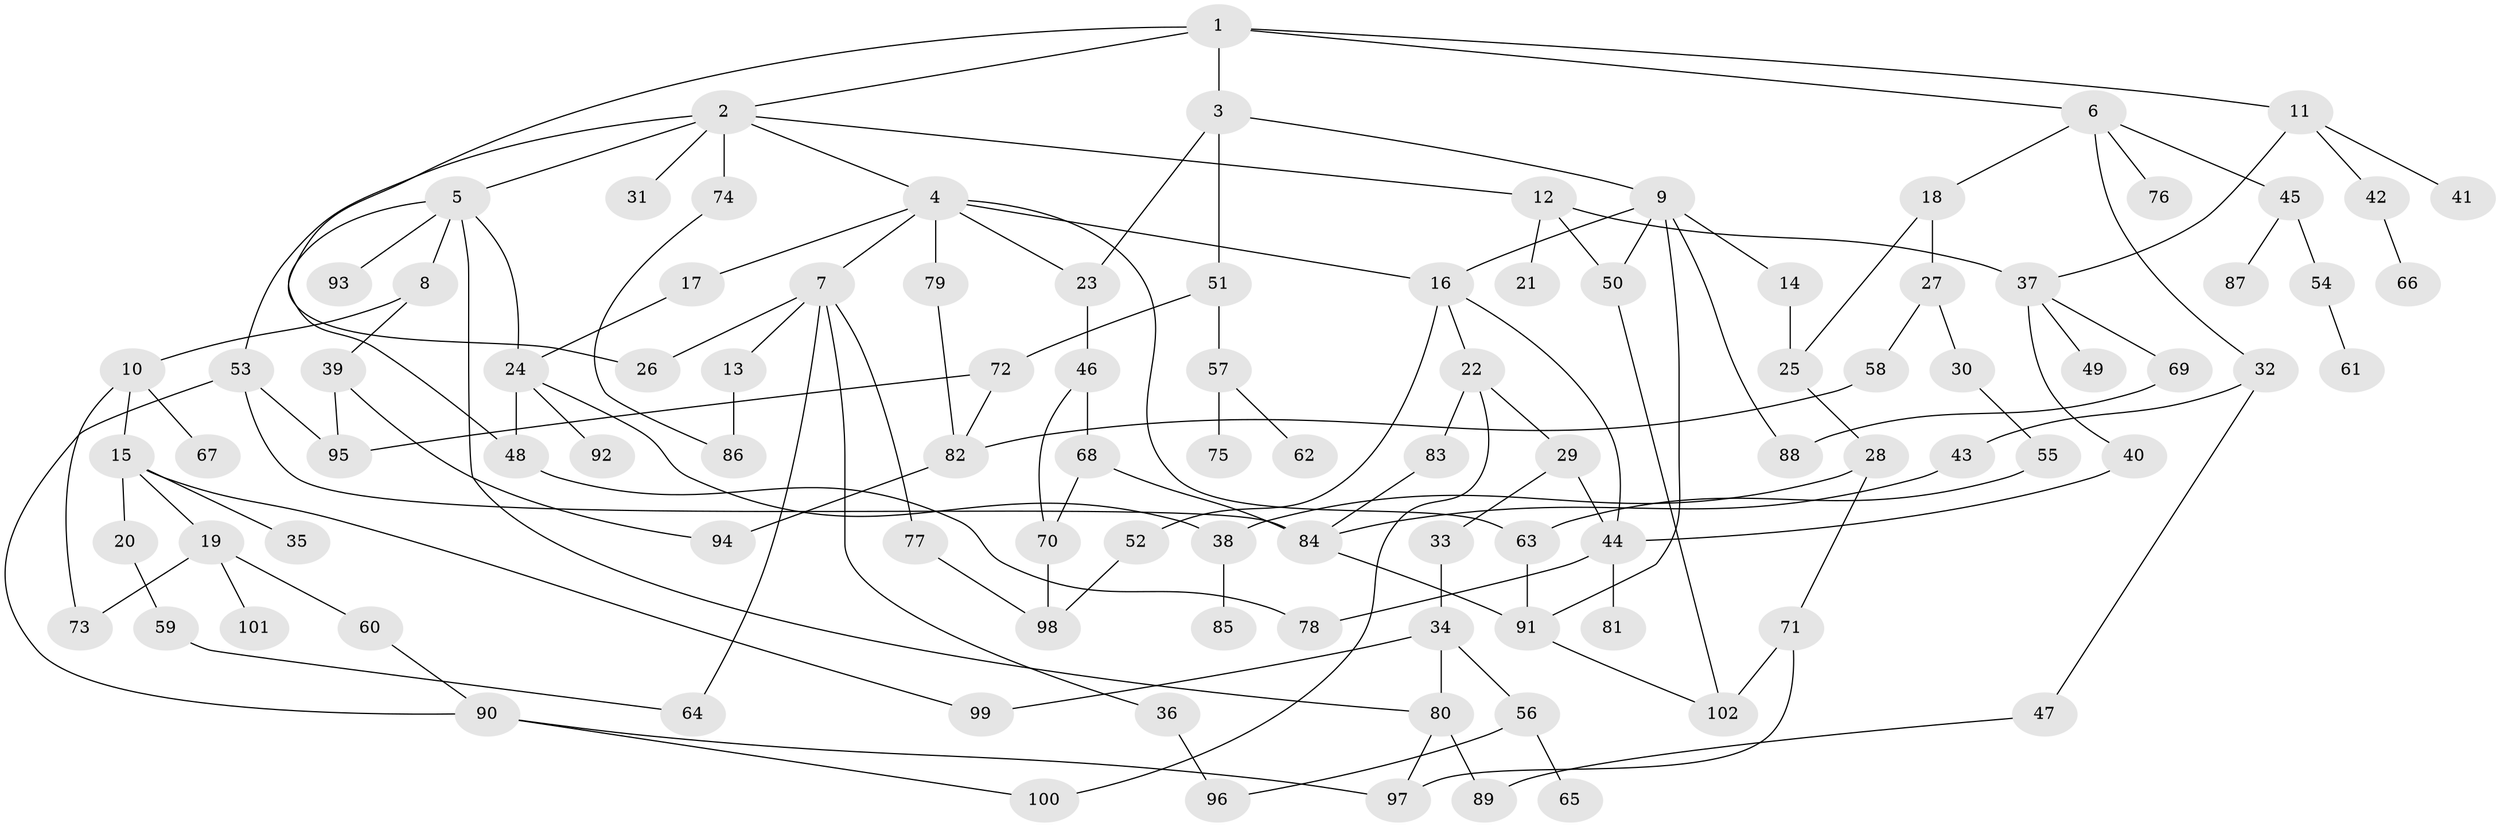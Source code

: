 // Generated by graph-tools (version 1.1) at 2025/34/03/09/25 02:34:25]
// undirected, 102 vertices, 141 edges
graph export_dot {
graph [start="1"]
  node [color=gray90,style=filled];
  1;
  2;
  3;
  4;
  5;
  6;
  7;
  8;
  9;
  10;
  11;
  12;
  13;
  14;
  15;
  16;
  17;
  18;
  19;
  20;
  21;
  22;
  23;
  24;
  25;
  26;
  27;
  28;
  29;
  30;
  31;
  32;
  33;
  34;
  35;
  36;
  37;
  38;
  39;
  40;
  41;
  42;
  43;
  44;
  45;
  46;
  47;
  48;
  49;
  50;
  51;
  52;
  53;
  54;
  55;
  56;
  57;
  58;
  59;
  60;
  61;
  62;
  63;
  64;
  65;
  66;
  67;
  68;
  69;
  70;
  71;
  72;
  73;
  74;
  75;
  76;
  77;
  78;
  79;
  80;
  81;
  82;
  83;
  84;
  85;
  86;
  87;
  88;
  89;
  90;
  91;
  92;
  93;
  94;
  95;
  96;
  97;
  98;
  99;
  100;
  101;
  102;
  1 -- 2;
  1 -- 3;
  1 -- 6;
  1 -- 11;
  1 -- 26;
  2 -- 4;
  2 -- 5;
  2 -- 12;
  2 -- 31;
  2 -- 53;
  2 -- 74;
  3 -- 9;
  3 -- 51;
  3 -- 23;
  4 -- 7;
  4 -- 16;
  4 -- 17;
  4 -- 23;
  4 -- 63;
  4 -- 79;
  5 -- 8;
  5 -- 93;
  5 -- 80;
  5 -- 24;
  5 -- 48;
  6 -- 18;
  6 -- 32;
  6 -- 45;
  6 -- 76;
  7 -- 13;
  7 -- 26;
  7 -- 36;
  7 -- 64;
  7 -- 77;
  8 -- 10;
  8 -- 39;
  9 -- 14;
  9 -- 50;
  9 -- 16;
  9 -- 91;
  9 -- 88;
  10 -- 15;
  10 -- 67;
  10 -- 73;
  11 -- 37;
  11 -- 41;
  11 -- 42;
  12 -- 21;
  12 -- 50;
  12 -- 37;
  13 -- 86;
  14 -- 25;
  15 -- 19;
  15 -- 20;
  15 -- 35;
  15 -- 99;
  16 -- 22;
  16 -- 52;
  16 -- 44;
  17 -- 24;
  18 -- 25;
  18 -- 27;
  19 -- 60;
  19 -- 73;
  19 -- 101;
  20 -- 59;
  22 -- 29;
  22 -- 83;
  22 -- 100;
  23 -- 46;
  24 -- 38;
  24 -- 48;
  24 -- 92;
  25 -- 28;
  27 -- 30;
  27 -- 58;
  28 -- 71;
  28 -- 38;
  29 -- 33;
  29 -- 44;
  30 -- 55;
  32 -- 43;
  32 -- 47;
  33 -- 34;
  34 -- 56;
  34 -- 80;
  34 -- 99;
  36 -- 96;
  37 -- 40;
  37 -- 49;
  37 -- 69;
  38 -- 85;
  39 -- 94;
  39 -- 95;
  40 -- 44;
  42 -- 66;
  43 -- 84;
  44 -- 81;
  44 -- 78;
  45 -- 54;
  45 -- 87;
  46 -- 68;
  46 -- 70;
  47 -- 89;
  48 -- 78;
  50 -- 102;
  51 -- 57;
  51 -- 72;
  52 -- 98;
  53 -- 90;
  53 -- 95;
  53 -- 84;
  54 -- 61;
  55 -- 63;
  56 -- 65;
  56 -- 96;
  57 -- 62;
  57 -- 75;
  58 -- 82;
  59 -- 64;
  60 -- 90;
  63 -- 91;
  68 -- 70;
  68 -- 84;
  69 -- 88;
  70 -- 98;
  71 -- 102;
  71 -- 97;
  72 -- 95;
  72 -- 82;
  74 -- 86;
  77 -- 98;
  79 -- 82;
  80 -- 97;
  80 -- 89;
  82 -- 94;
  83 -- 84;
  84 -- 91;
  90 -- 97;
  90 -- 100;
  91 -- 102;
}
